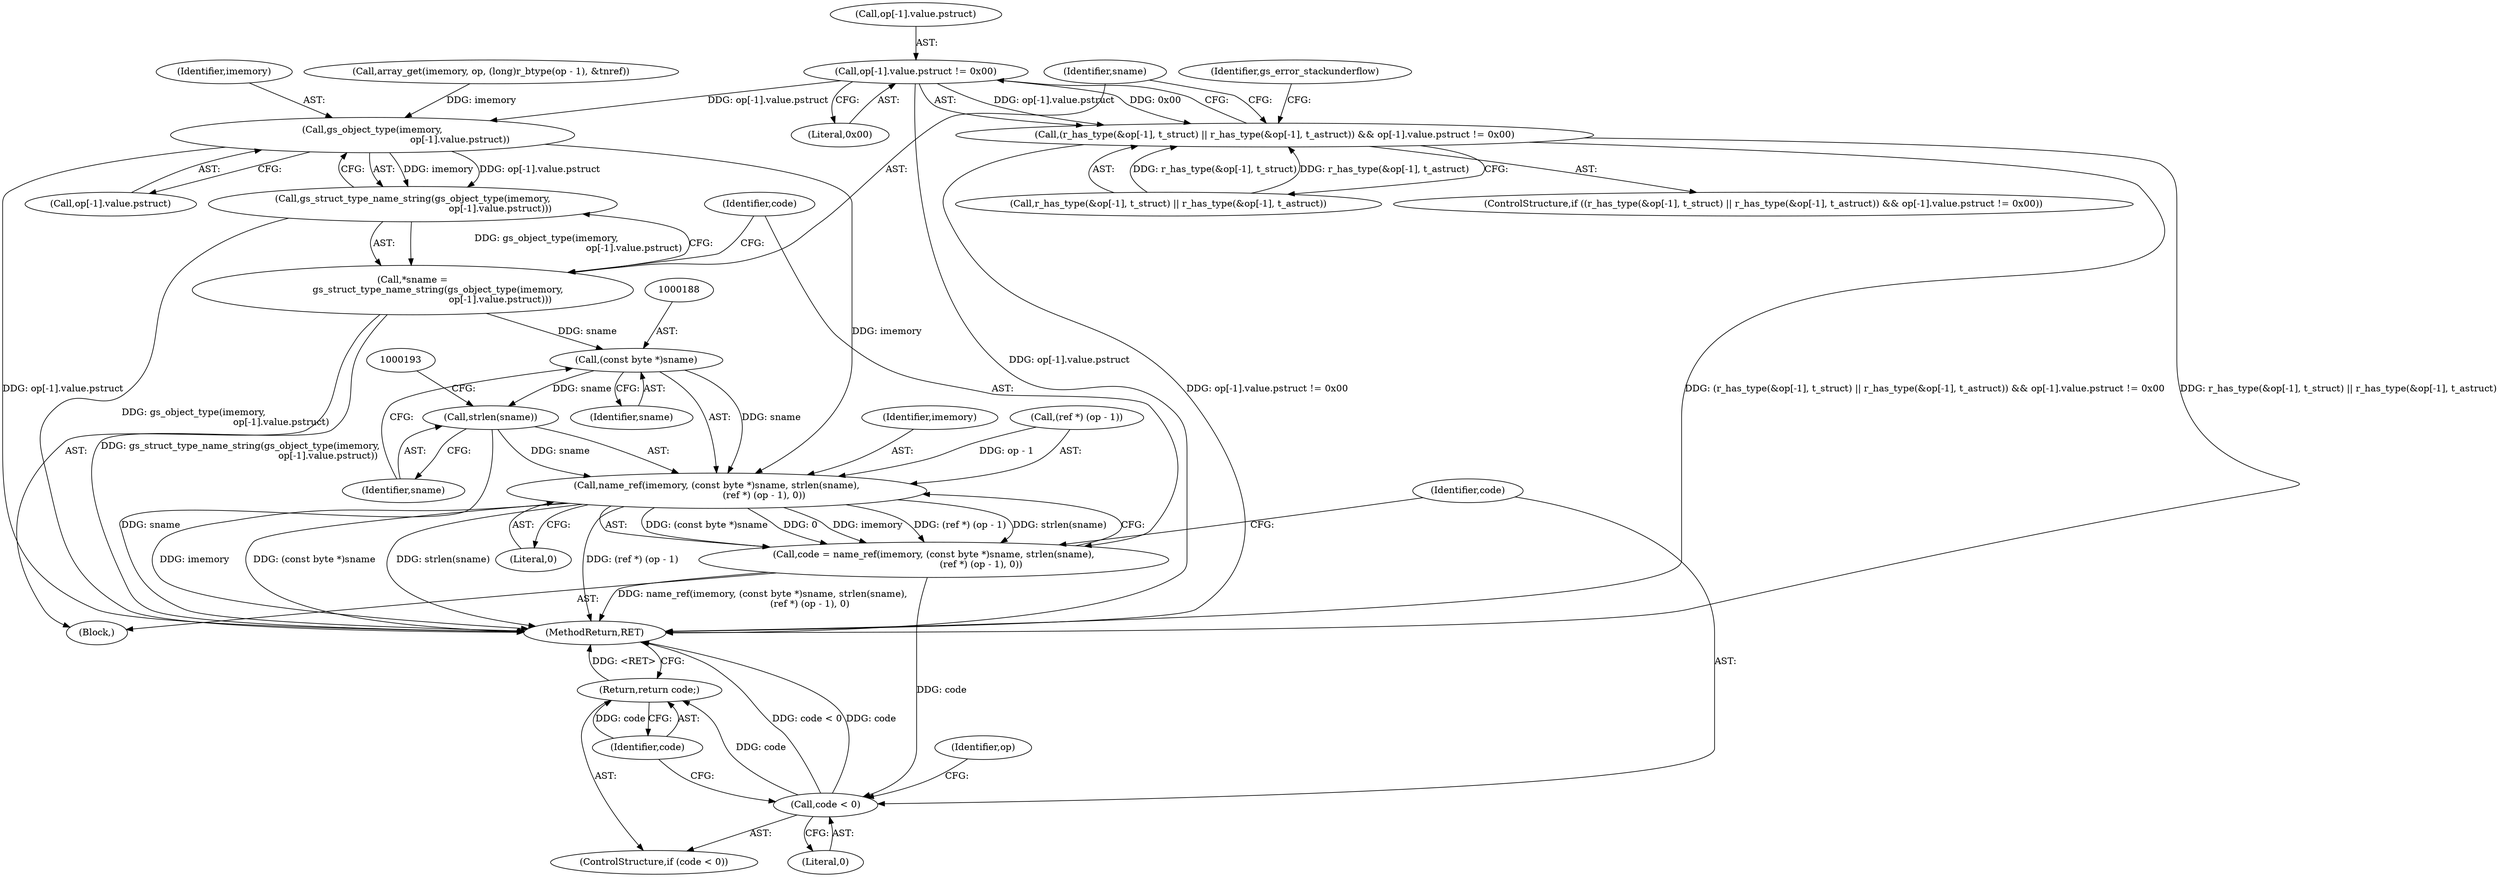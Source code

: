 digraph "0_ghostscript_0edd3d6c634a577db261615a9dc2719bca7f6e01@array" {
"1000157" [label="(Call,op[-1].value.pstruct != 0x00)"];
"1000141" [label="(Call,(r_has_type(&op[-1], t_struct) || r_has_type(&op[-1], t_astruct)) && op[-1].value.pstruct != 0x00)"];
"1000172" [label="(Call,gs_object_type(imemory,\n                                                           op[-1].value.pstruct))"];
"1000171" [label="(Call,gs_struct_type_name_string(gs_object_type(imemory,\n                                                           op[-1].value.pstruct)))"];
"1000169" [label="(Call,*sname =\n                 gs_struct_type_name_string(gs_object_type(imemory,\n                                                           op[-1].value.pstruct)))"];
"1000187" [label="(Call,(const byte *)sname)"];
"1000185" [label="(Call,name_ref(imemory, (const byte *)sname, strlen(sname),\n                                (ref *) (op - 1), 0))"];
"1000183" [label="(Call,code = name_ref(imemory, (const byte *)sname, strlen(sname),\n                                (ref *) (op - 1), 0))"];
"1000199" [label="(Call,code < 0)"];
"1000202" [label="(Return,return code;)"];
"1000190" [label="(Call,strlen(sname))"];
"1000140" [label="(ControlStructure,if ((r_has_type(&op[-1], t_struct) || r_has_type(&op[-1], t_astruct)) && op[-1].value.pstruct != 0x00))"];
"1000198" [label="(ControlStructure,if (code < 0))"];
"1000199" [label="(Call,code < 0)"];
"1000172" [label="(Call,gs_object_type(imemory,\n                                                           op[-1].value.pstruct))"];
"1000166" [label="(Literal,0x00)"];
"1000185" [label="(Call,name_ref(imemory, (const byte *)sname, strlen(sname),\n                                (ref *) (op - 1), 0))"];
"1000186" [label="(Identifier,imemory)"];
"1000209" [label="(Identifier,op)"];
"1000169" [label="(Call,*sname =\n                 gs_struct_type_name_string(gs_object_type(imemory,\n                                                           op[-1].value.pstruct)))"];
"1000206" [label="(Identifier,gs_error_stackunderflow)"];
"1000224" [label="(MethodReturn,RET)"];
"1000197" [label="(Literal,0)"];
"1000190" [label="(Call,strlen(sname))"];
"1000170" [label="(Identifier,sname)"];
"1000173" [label="(Identifier,imemory)"];
"1000200" [label="(Identifier,code)"];
"1000141" [label="(Call,(r_has_type(&op[-1], t_struct) || r_has_type(&op[-1], t_astruct)) && op[-1].value.pstruct != 0x00)"];
"1000174" [label="(Call,op[-1].value.pstruct)"];
"1000203" [label="(Identifier,code)"];
"1000113" [label="(Call,array_get(imemory, op, (long)r_btype(op - 1), &tnref))"];
"1000189" [label="(Identifier,sname)"];
"1000184" [label="(Identifier,code)"];
"1000202" [label="(Return,return code;)"];
"1000167" [label="(Block,)"];
"1000201" [label="(Literal,0)"];
"1000157" [label="(Call,op[-1].value.pstruct != 0x00)"];
"1000191" [label="(Identifier,sname)"];
"1000142" [label="(Call,r_has_type(&op[-1], t_struct) || r_has_type(&op[-1], t_astruct))"];
"1000183" [label="(Call,code = name_ref(imemory, (const byte *)sname, strlen(sname),\n                                (ref *) (op - 1), 0))"];
"1000192" [label="(Call,(ref *) (op - 1))"];
"1000171" [label="(Call,gs_struct_type_name_string(gs_object_type(imemory,\n                                                           op[-1].value.pstruct)))"];
"1000187" [label="(Call,(const byte *)sname)"];
"1000158" [label="(Call,op[-1].value.pstruct)"];
"1000157" -> "1000141"  [label="AST: "];
"1000157" -> "1000166"  [label="CFG: "];
"1000158" -> "1000157"  [label="AST: "];
"1000166" -> "1000157"  [label="AST: "];
"1000141" -> "1000157"  [label="CFG: "];
"1000157" -> "1000224"  [label="DDG: op[-1].value.pstruct"];
"1000157" -> "1000141"  [label="DDG: op[-1].value.pstruct"];
"1000157" -> "1000141"  [label="DDG: 0x00"];
"1000157" -> "1000172"  [label="DDG: op[-1].value.pstruct"];
"1000141" -> "1000140"  [label="AST: "];
"1000141" -> "1000142"  [label="CFG: "];
"1000142" -> "1000141"  [label="AST: "];
"1000170" -> "1000141"  [label="CFG: "];
"1000206" -> "1000141"  [label="CFG: "];
"1000141" -> "1000224"  [label="DDG: r_has_type(&op[-1], t_struct) || r_has_type(&op[-1], t_astruct)"];
"1000141" -> "1000224"  [label="DDG: op[-1].value.pstruct != 0x00"];
"1000141" -> "1000224"  [label="DDG: (r_has_type(&op[-1], t_struct) || r_has_type(&op[-1], t_astruct)) && op[-1].value.pstruct != 0x00"];
"1000142" -> "1000141"  [label="DDG: r_has_type(&op[-1], t_struct)"];
"1000142" -> "1000141"  [label="DDG: r_has_type(&op[-1], t_astruct)"];
"1000172" -> "1000171"  [label="AST: "];
"1000172" -> "1000174"  [label="CFG: "];
"1000173" -> "1000172"  [label="AST: "];
"1000174" -> "1000172"  [label="AST: "];
"1000171" -> "1000172"  [label="CFG: "];
"1000172" -> "1000224"  [label="DDG: op[-1].value.pstruct"];
"1000172" -> "1000171"  [label="DDG: imemory"];
"1000172" -> "1000171"  [label="DDG: op[-1].value.pstruct"];
"1000113" -> "1000172"  [label="DDG: imemory"];
"1000172" -> "1000185"  [label="DDG: imemory"];
"1000171" -> "1000169"  [label="AST: "];
"1000169" -> "1000171"  [label="CFG: "];
"1000171" -> "1000224"  [label="DDG: gs_object_type(imemory,\n                                                           op[-1].value.pstruct)"];
"1000171" -> "1000169"  [label="DDG: gs_object_type(imemory,\n                                                           op[-1].value.pstruct)"];
"1000169" -> "1000167"  [label="AST: "];
"1000170" -> "1000169"  [label="AST: "];
"1000184" -> "1000169"  [label="CFG: "];
"1000169" -> "1000224"  [label="DDG: gs_struct_type_name_string(gs_object_type(imemory,\n                                                           op[-1].value.pstruct))"];
"1000169" -> "1000187"  [label="DDG: sname"];
"1000187" -> "1000185"  [label="AST: "];
"1000187" -> "1000189"  [label="CFG: "];
"1000188" -> "1000187"  [label="AST: "];
"1000189" -> "1000187"  [label="AST: "];
"1000191" -> "1000187"  [label="CFG: "];
"1000187" -> "1000185"  [label="DDG: sname"];
"1000187" -> "1000190"  [label="DDG: sname"];
"1000185" -> "1000183"  [label="AST: "];
"1000185" -> "1000197"  [label="CFG: "];
"1000186" -> "1000185"  [label="AST: "];
"1000190" -> "1000185"  [label="AST: "];
"1000192" -> "1000185"  [label="AST: "];
"1000197" -> "1000185"  [label="AST: "];
"1000183" -> "1000185"  [label="CFG: "];
"1000185" -> "1000224"  [label="DDG: imemory"];
"1000185" -> "1000224"  [label="DDG: (const byte *)sname"];
"1000185" -> "1000224"  [label="DDG: strlen(sname)"];
"1000185" -> "1000224"  [label="DDG: (ref *) (op - 1)"];
"1000185" -> "1000183"  [label="DDG: (const byte *)sname"];
"1000185" -> "1000183"  [label="DDG: 0"];
"1000185" -> "1000183"  [label="DDG: imemory"];
"1000185" -> "1000183"  [label="DDG: (ref *) (op - 1)"];
"1000185" -> "1000183"  [label="DDG: strlen(sname)"];
"1000190" -> "1000185"  [label="DDG: sname"];
"1000192" -> "1000185"  [label="DDG: op - 1"];
"1000183" -> "1000167"  [label="AST: "];
"1000184" -> "1000183"  [label="AST: "];
"1000200" -> "1000183"  [label="CFG: "];
"1000183" -> "1000224"  [label="DDG: name_ref(imemory, (const byte *)sname, strlen(sname),\n                                (ref *) (op - 1), 0)"];
"1000183" -> "1000199"  [label="DDG: code"];
"1000199" -> "1000198"  [label="AST: "];
"1000199" -> "1000201"  [label="CFG: "];
"1000200" -> "1000199"  [label="AST: "];
"1000201" -> "1000199"  [label="AST: "];
"1000203" -> "1000199"  [label="CFG: "];
"1000209" -> "1000199"  [label="CFG: "];
"1000199" -> "1000224"  [label="DDG: code < 0"];
"1000199" -> "1000224"  [label="DDG: code"];
"1000199" -> "1000202"  [label="DDG: code"];
"1000202" -> "1000198"  [label="AST: "];
"1000202" -> "1000203"  [label="CFG: "];
"1000203" -> "1000202"  [label="AST: "];
"1000224" -> "1000202"  [label="CFG: "];
"1000202" -> "1000224"  [label="DDG: <RET>"];
"1000203" -> "1000202"  [label="DDG: code"];
"1000190" -> "1000191"  [label="CFG: "];
"1000191" -> "1000190"  [label="AST: "];
"1000193" -> "1000190"  [label="CFG: "];
"1000190" -> "1000224"  [label="DDG: sname"];
}
